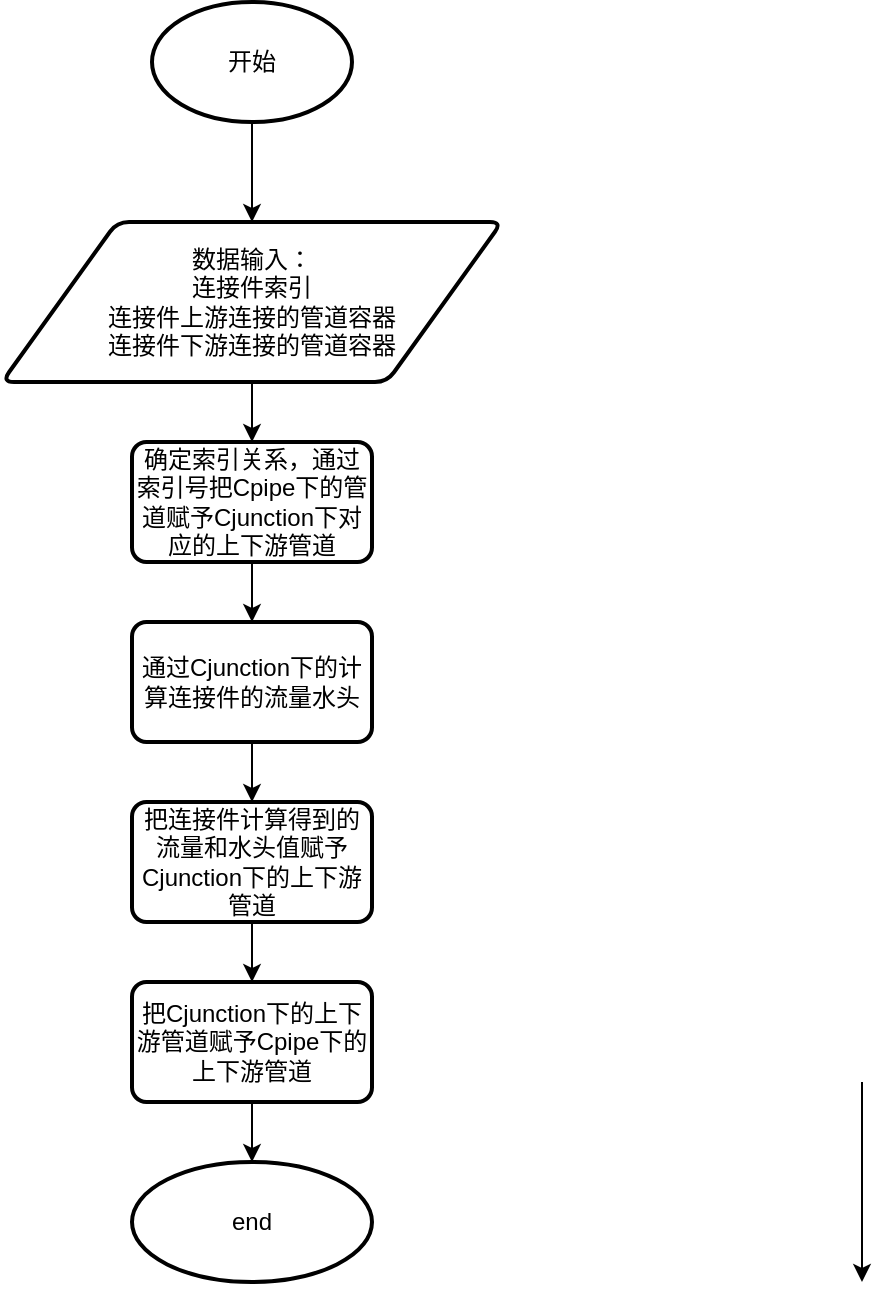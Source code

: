 <mxfile version="18.0.4" type="device"><diagram id="C5RBs43oDa-KdzZeNtuy" name="Page-1"><mxGraphModel dx="702" dy="857" grid="1" gridSize="10" guides="1" tooltips="1" connect="1" arrows="1" fold="1" page="1" pageScale="1" pageWidth="827" pageHeight="1169" math="0" shadow="0"><root><mxCell id="WIyWlLk6GJQsqaUBKTNV-0"/><mxCell id="WIyWlLk6GJQsqaUBKTNV-1" parent="WIyWlLk6GJQsqaUBKTNV-0"/><mxCell id="k_HLqawwp-uWKRWmcNbU-2" style="edgeStyle=orthogonalEdgeStyle;rounded=0;orthogonalLoop=1;jettySize=auto;html=1;entryX=0.5;entryY=0;entryDx=0;entryDy=0;" parent="WIyWlLk6GJQsqaUBKTNV-1" source="k_HLqawwp-uWKRWmcNbU-0" target="k_HLqawwp-uWKRWmcNbU-1" edge="1"><mxGeometry relative="1" as="geometry"/></mxCell><mxCell id="k_HLqawwp-uWKRWmcNbU-0" value="开始" style="strokeWidth=2;html=1;shape=mxgraph.flowchart.start_1;whiteSpace=wrap;" parent="WIyWlLk6GJQsqaUBKTNV-1" vertex="1"><mxGeometry x="325" y="170" width="100" height="60" as="geometry"/></mxCell><mxCell id="k_HLqawwp-uWKRWmcNbU-8" value="" style="edgeStyle=orthogonalEdgeStyle;rounded=0;orthogonalLoop=1;jettySize=auto;html=1;" parent="WIyWlLk6GJQsqaUBKTNV-1" source="k_HLqawwp-uWKRWmcNbU-1" target="k_HLqawwp-uWKRWmcNbU-7" edge="1"><mxGeometry relative="1" as="geometry"/></mxCell><mxCell id="k_HLqawwp-uWKRWmcNbU-1" value="数据输入：&lt;br&gt;连接件索引&lt;br&gt;连接件上游连接的管道容器&lt;br&gt;连接件下游连接的管道容器&lt;br&gt;" style="shape=parallelogram;html=1;strokeWidth=2;perimeter=parallelogramPerimeter;whiteSpace=wrap;rounded=1;arcSize=12;size=0.23;" parent="WIyWlLk6GJQsqaUBKTNV-1" vertex="1"><mxGeometry x="250" y="280" width="250" height="80" as="geometry"/></mxCell><mxCell id="k_HLqawwp-uWKRWmcNbU-6" value="" style="edgeStyle=orthogonalEdgeStyle;rounded=0;orthogonalLoop=1;jettySize=auto;html=1;" parent="WIyWlLk6GJQsqaUBKTNV-1" edge="1"><mxGeometry relative="1" as="geometry"><mxPoint x="680" y="710" as="sourcePoint"/><mxPoint x="680" y="810" as="targetPoint"/></mxGeometry></mxCell><mxCell id="_Ga18Vlw31-QNmQpwcJY-1" value="" style="edgeStyle=orthogonalEdgeStyle;rounded=0;orthogonalLoop=1;jettySize=auto;html=1;" edge="1" parent="WIyWlLk6GJQsqaUBKTNV-1" source="k_HLqawwp-uWKRWmcNbU-7" target="_Ga18Vlw31-QNmQpwcJY-0"><mxGeometry relative="1" as="geometry"/></mxCell><mxCell id="k_HLqawwp-uWKRWmcNbU-7" value="确定索引关系，通过索引号把Cpipe下的管道赋予Cjunction下对应的上下游管道" style="whiteSpace=wrap;html=1;strokeWidth=2;rounded=1;arcSize=12;" parent="WIyWlLk6GJQsqaUBKTNV-1" vertex="1"><mxGeometry x="315" y="390" width="120" height="60" as="geometry"/></mxCell><mxCell id="_Ga18Vlw31-QNmQpwcJY-3" value="" style="edgeStyle=orthogonalEdgeStyle;rounded=0;orthogonalLoop=1;jettySize=auto;html=1;" edge="1" parent="WIyWlLk6GJQsqaUBKTNV-1" source="_Ga18Vlw31-QNmQpwcJY-0" target="_Ga18Vlw31-QNmQpwcJY-2"><mxGeometry relative="1" as="geometry"/></mxCell><mxCell id="_Ga18Vlw31-QNmQpwcJY-0" value="通过Cjunction下的计算连接件的流量水头" style="whiteSpace=wrap;html=1;strokeWidth=2;rounded=1;arcSize=12;" vertex="1" parent="WIyWlLk6GJQsqaUBKTNV-1"><mxGeometry x="315" y="480" width="120" height="60" as="geometry"/></mxCell><mxCell id="_Ga18Vlw31-QNmQpwcJY-5" value="" style="edgeStyle=orthogonalEdgeStyle;rounded=0;orthogonalLoop=1;jettySize=auto;html=1;" edge="1" parent="WIyWlLk6GJQsqaUBKTNV-1" source="_Ga18Vlw31-QNmQpwcJY-2" target="_Ga18Vlw31-QNmQpwcJY-4"><mxGeometry relative="1" as="geometry"/></mxCell><mxCell id="_Ga18Vlw31-QNmQpwcJY-2" value="把连接件计算得到的流量和水头值赋予Cjunction下的上下游管道" style="whiteSpace=wrap;html=1;strokeWidth=2;rounded=1;arcSize=12;" vertex="1" parent="WIyWlLk6GJQsqaUBKTNV-1"><mxGeometry x="315" y="570" width="120" height="60" as="geometry"/></mxCell><mxCell id="_Ga18Vlw31-QNmQpwcJY-7" value="" style="edgeStyle=orthogonalEdgeStyle;rounded=0;orthogonalLoop=1;jettySize=auto;html=1;" edge="1" parent="WIyWlLk6GJQsqaUBKTNV-1" source="_Ga18Vlw31-QNmQpwcJY-4" target="_Ga18Vlw31-QNmQpwcJY-6"><mxGeometry relative="1" as="geometry"/></mxCell><mxCell id="_Ga18Vlw31-QNmQpwcJY-4" value="把Cjunction下的上下游管道赋予Cpipe下的上下游管道" style="whiteSpace=wrap;html=1;strokeWidth=2;rounded=1;arcSize=12;" vertex="1" parent="WIyWlLk6GJQsqaUBKTNV-1"><mxGeometry x="315" y="660" width="120" height="60" as="geometry"/></mxCell><mxCell id="_Ga18Vlw31-QNmQpwcJY-6" value="end" style="ellipse;whiteSpace=wrap;html=1;strokeWidth=2;rounded=1;arcSize=12;" vertex="1" parent="WIyWlLk6GJQsqaUBKTNV-1"><mxGeometry x="315" y="750" width="120" height="60" as="geometry"/></mxCell></root></mxGraphModel></diagram></mxfile>